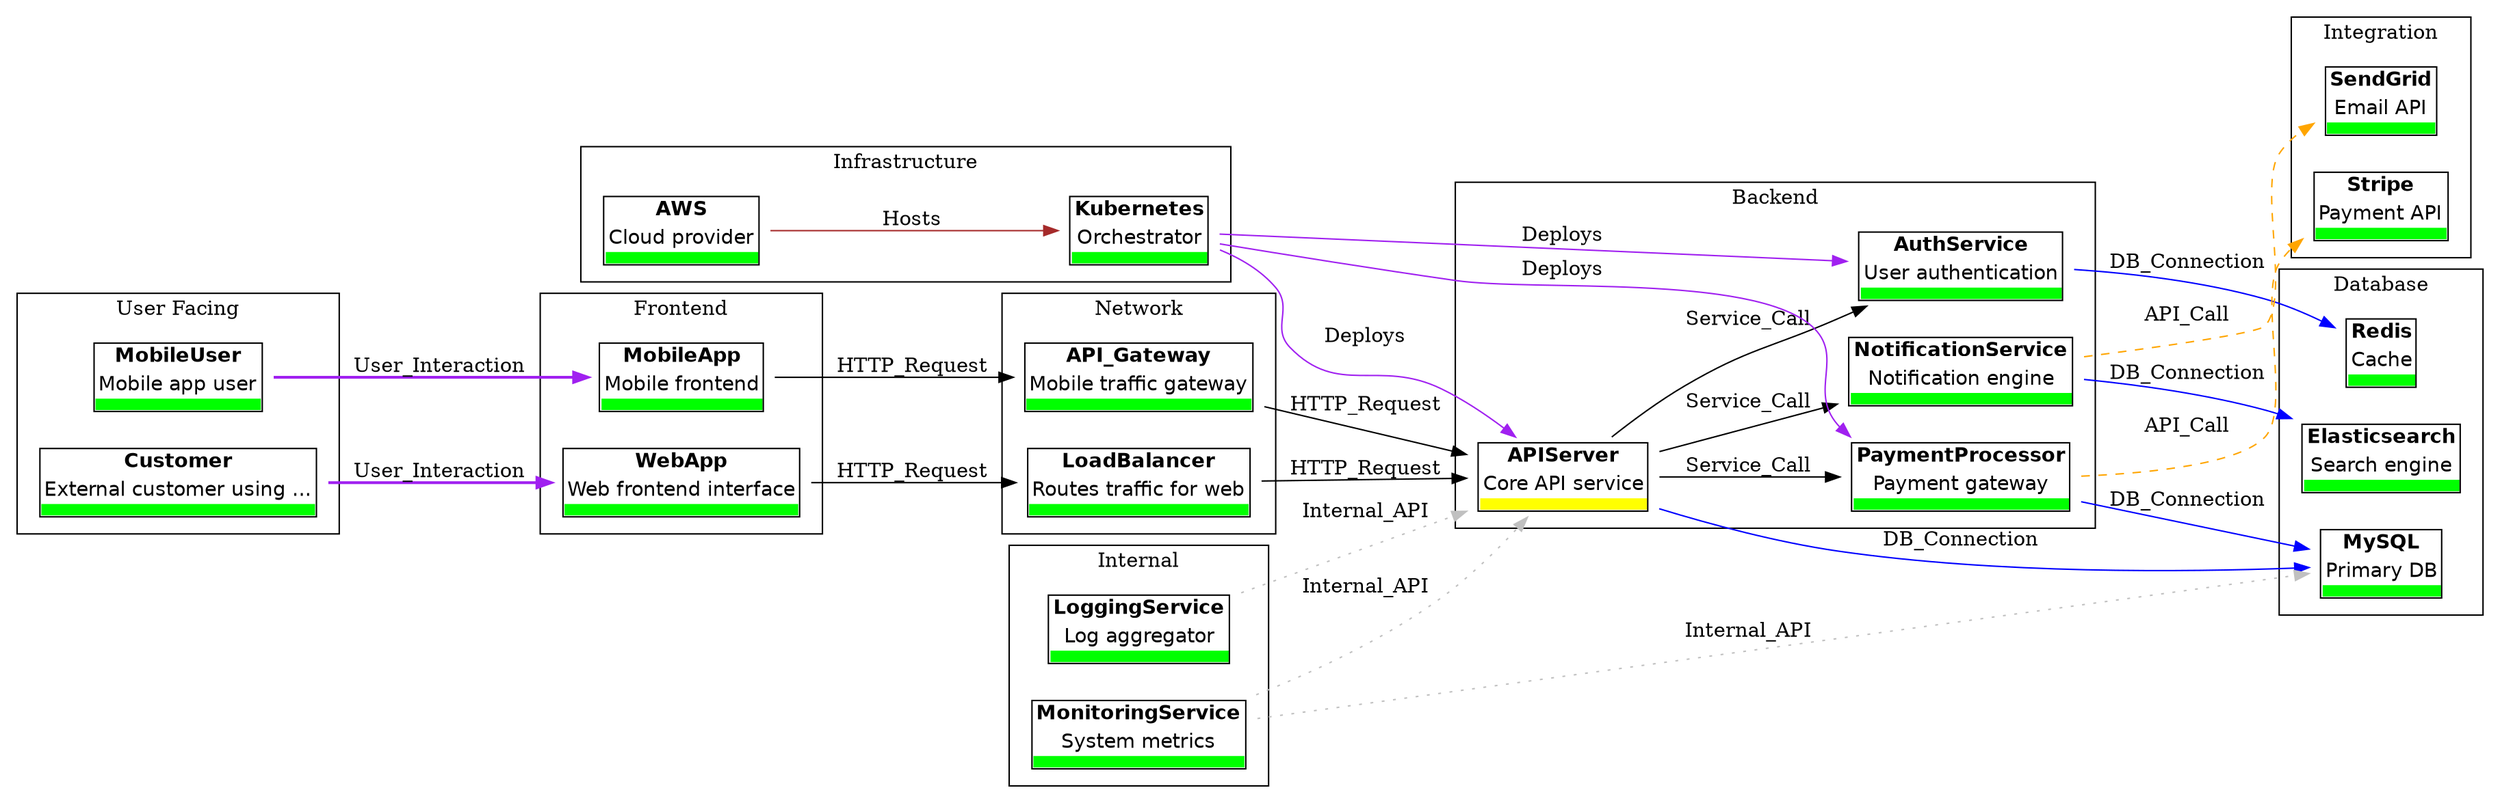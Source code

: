 digraph Infrastructure {
  rankdir=LR;
  node [shape=plaintext, fontname=Helvetica];
  subgraph cluster_USER_FACING {
    label="User Facing";
    Customer [tooltip="Customer: External customer using the platform\nStatus: healthy\nOwner: product\nEnvironment: production\nTags: [external]" label=<
      <TABLE BORDER="1" CELLBORDER="0" CELLSPACING="0">
        <TR><TD><B>Customer</B></TD></TR>
        <TR><TD>External customer using ...</TD></TR>
        <TR><TD BGCOLOR="green" HEIGHT="8"></TD></TR>
      </TABLE>
    >];
    MobileUser [tooltip="MobileUser: Mobile app user\nStatus: healthy\nOwner: product\nEnvironment: production\nTags: [mobile]" label=<
      <TABLE BORDER="1" CELLBORDER="0" CELLSPACING="0">
        <TR><TD><B>MobileUser</B></TD></TR>
        <TR><TD>Mobile app user</TD></TR>
        <TR><TD BGCOLOR="green" HEIGHT="8"></TD></TR>
      </TABLE>
    >];
  }
  subgraph cluster_FRONTEND {
    label="Frontend";
    WebApp [tooltip="WebApp: Web frontend interface\nStatus: healthy\nOwner: web-team\nEnvironment: production\nTags: [critical]\nDeployment:\nenv:\n    - name: API_URL\n      value: https://api.example.com\nimage: registry/webapp:v1\nreplicas: 2\n" label=<
      <TABLE BORDER="1" CELLBORDER="0" CELLSPACING="0">
        <TR><TD><B>WebApp</B></TD></TR>
        <TR><TD>Web frontend interface</TD></TR>
        <TR><TD BGCOLOR="green" HEIGHT="8"></TD></TR>
      </TABLE>
    >];
    MobileApp [tooltip="MobileApp: Mobile frontend\nStatus: healthy\nOwner: mobile-team\nEnvironment: production\nTags: [react-native]" label=<
      <TABLE BORDER="1" CELLBORDER="0" CELLSPACING="0">
        <TR><TD><B>MobileApp</B></TD></TR>
        <TR><TD>Mobile frontend</TD></TR>
        <TR><TD BGCOLOR="green" HEIGHT="8"></TD></TR>
      </TABLE>
    >];
  }
  subgraph cluster_NETWORK {
    label="Network";
    LoadBalancer [tooltip="LoadBalancer: Routes traffic for web\nStatus: healthy\nOwner: infra\nEnvironment: production" label=<
      <TABLE BORDER="1" CELLBORDER="0" CELLSPACING="0">
        <TR><TD><B>LoadBalancer</B></TD></TR>
        <TR><TD>Routes traffic for web</TD></TR>
        <TR><TD BGCOLOR="green" HEIGHT="8"></TD></TR>
      </TABLE>
    >];
    API_Gateway [tooltip="API_Gateway: Mobile traffic gateway\nStatus: healthy\nOwner: infra\nEnvironment: production" label=<
      <TABLE BORDER="1" CELLBORDER="0" CELLSPACING="0">
        <TR><TD><B>API_Gateway</B></TD></TR>
        <TR><TD>Mobile traffic gateway</TD></TR>
        <TR><TD BGCOLOR="green" HEIGHT="8"></TD></TR>
      </TABLE>
    >];
  }
  subgraph cluster_BACKEND {
    label="Backend";
    APIServer [tooltip="APIServer: Core API service\nStatus: degraded\nOwner: backend-team\nEnvironment: production\nTags: [critical]\nDeployment:\nimage: registry/apiservice:v2.0\nreplicas: 3\n" label=<
      <TABLE BORDER="1" CELLBORDER="0" CELLSPACING="0">
        <TR><TD><B>APIServer</B></TD></TR>
        <TR><TD>Core API service</TD></TR>
        <TR><TD BGCOLOR="yellow" HEIGHT="8"></TD></TR>
      </TABLE>
    >];
    AuthService [tooltip="AuthService: User authentication\nStatus: healthy\nOwner: security\nEnvironment: production\nDeployment:\nimage: registry/auth:v1.0\nreplicas: 2\n" label=<
      <TABLE BORDER="1" CELLBORDER="0" CELLSPACING="0">
        <TR><TD><B>AuthService</B></TD></TR>
        <TR><TD>User authentication</TD></TR>
        <TR><TD BGCOLOR="green" HEIGHT="8"></TD></TR>
      </TABLE>
    >];
    PaymentProcessor [tooltip="PaymentProcessor: Payment gateway\nStatus: healthy\nOwner: payments\nEnvironment: production\nDeployment:\nimage: registry/payments:v1.3\nreplicas: 2\n" label=<
      <TABLE BORDER="1" CELLBORDER="0" CELLSPACING="0">
        <TR><TD><B>PaymentProcessor</B></TD></TR>
        <TR><TD>Payment gateway</TD></TR>
        <TR><TD BGCOLOR="green" HEIGHT="8"></TD></TR>
      </TABLE>
    >];
    NotificationService [tooltip="NotificationService: Notification engine\nStatus: healthy\nOwner: comms\nEnvironment: production\nDeployment:\nimage: registry/notifier:v1.1\nreplicas: 1\n" label=<
      <TABLE BORDER="1" CELLBORDER="0" CELLSPACING="0">
        <TR><TD><B>NotificationService</B></TD></TR>
        <TR><TD>Notification engine</TD></TR>
        <TR><TD BGCOLOR="green" HEIGHT="8"></TD></TR>
      </TABLE>
    >];
  }
  subgraph cluster_DATABASE {
    label="Database";
    MySQL [tooltip="MySQL: Primary DB\nStatus: healthy\nOwner: db-team\nEnvironment: production" label=<
      <TABLE BORDER="1" CELLBORDER="0" CELLSPACING="0">
        <TR><TD><B>MySQL</B></TD></TR>
        <TR><TD>Primary DB</TD></TR>
        <TR><TD BGCOLOR="green" HEIGHT="8"></TD></TR>
      </TABLE>
    >];
    Redis [tooltip="Redis: Cache\nStatus: healthy\nOwner: platform\nEnvironment: production" label=<
      <TABLE BORDER="1" CELLBORDER="0" CELLSPACING="0">
        <TR><TD><B>Redis</B></TD></TR>
        <TR><TD>Cache</TD></TR>
        <TR><TD BGCOLOR="green" HEIGHT="8"></TD></TR>
      </TABLE>
    >];
    Elasticsearch [tooltip="Elasticsearch: Search engine\nStatus: healthy\nOwner: platform\nEnvironment: production" label=<
      <TABLE BORDER="1" CELLBORDER="0" CELLSPACING="0">
        <TR><TD><B>Elasticsearch</B></TD></TR>
        <TR><TD>Search engine</TD></TR>
        <TR><TD BGCOLOR="green" HEIGHT="8"></TD></TR>
      </TABLE>
    >];
  }
  subgraph cluster_INTEGRATION {
    label="Integration";
    Stripe [tooltip="Stripe: Payment API\nStatus: healthy\nOwner: integrations\nEnvironment: production\nTags: [external]" label=<
      <TABLE BORDER="1" CELLBORDER="0" CELLSPACING="0">
        <TR><TD><B>Stripe</B></TD></TR>
        <TR><TD>Payment API</TD></TR>
        <TR><TD BGCOLOR="green" HEIGHT="8"></TD></TR>
      </TABLE>
    >];
    SendGrid [tooltip="SendGrid: Email API\nStatus: healthy\nOwner: integrations\nEnvironment: production\nTags: [external]" label=<
      <TABLE BORDER="1" CELLBORDER="0" CELLSPACING="0">
        <TR><TD><B>SendGrid</B></TD></TR>
        <TR><TD>Email API</TD></TR>
        <TR><TD BGCOLOR="green" HEIGHT="8"></TD></TR>
      </TABLE>
    >];
  }
  subgraph cluster_INTERNAL {
    label="Internal";
    LoggingService [tooltip="LoggingService: Log aggregator\nStatus: healthy\nOwner: platform\nEnvironment: production" label=<
      <TABLE BORDER="1" CELLBORDER="0" CELLSPACING="0">
        <TR><TD><B>LoggingService</B></TD></TR>
        <TR><TD>Log aggregator</TD></TR>
        <TR><TD BGCOLOR="green" HEIGHT="8"></TD></TR>
      </TABLE>
    >];
    MonitoringService [tooltip="MonitoringService: System metrics\nStatus: healthy\nOwner: sre\nEnvironment: production" label=<
      <TABLE BORDER="1" CELLBORDER="0" CELLSPACING="0">
        <TR><TD><B>MonitoringService</B></TD></TR>
        <TR><TD>System metrics</TD></TR>
        <TR><TD BGCOLOR="green" HEIGHT="8"></TD></TR>
      </TABLE>
    >];
  }
  subgraph cluster_INFRASTRUCTURE {
    label="Infrastructure";
    Kubernetes [tooltip="Kubernetes: Orchestrator\nStatus: healthy\nOwner: platform\nEnvironment: production" label=<
      <TABLE BORDER="1" CELLBORDER="0" CELLSPACING="0">
        <TR><TD><B>Kubernetes</B></TD></TR>
        <TR><TD>Orchestrator</TD></TR>
        <TR><TD BGCOLOR="green" HEIGHT="8"></TD></TR>
      </TABLE>
    >];
    AWS [tooltip="AWS: Cloud provider\nStatus: healthy\nOwner: devops\nEnvironment: production" label=<
      <TABLE BORDER="1" CELLBORDER="0" CELLSPACING="0">
        <TR><TD><B>AWS</B></TD></TR>
        <TR><TD>Cloud provider</TD></TR>
        <TR><TD BGCOLOR="green" HEIGHT="8"></TD></TR>
      </TABLE>
    >];
  }
  Customer -> WebApp [label="User_Interaction", color=purple, style=bold];
  MobileUser -> MobileApp [label="User_Interaction", color=purple, style=bold];
  WebApp -> LoadBalancer [label="HTTP_Request", color=black];
  MobileApp -> API_Gateway [label="HTTP_Request", color=black];
  LoadBalancer -> APIServer [label="HTTP_Request", color=black];
  API_Gateway -> APIServer [label="HTTP_Request", color=black];
  APIServer -> AuthService [label="Service_Call", color=black];
  APIServer -> PaymentProcessor [label="Service_Call", color=black];
  APIServer -> NotificationService [label="Service_Call", color=black];
  APIServer -> MySQL [label="DB_Connection", color=blue];
  AuthService -> Redis [label="DB_Connection", color=blue];
  PaymentProcessor -> MySQL [label="DB_Connection", color=blue];
  NotificationService -> Elasticsearch [label="DB_Connection", color=blue];
  PaymentProcessor -> Stripe [label="API_Call", color=orange, style=dashed];
  NotificationService -> SendGrid [label="API_Call", color=orange, style=dashed];
  LoggingService -> APIServer [label="Internal_API", color=gray, style=dotted];
  MonitoringService -> APIServer [label="Internal_API", color=gray, style=dotted];
  MonitoringService -> MySQL [label="Internal_API", color=gray, style=dotted];
  Kubernetes -> APIServer [label="Deploys", color=purple];
  Kubernetes -> AuthService [label="Deploys", color=purple];
  Kubernetes -> PaymentProcessor [label="Deploys", color=purple];
  AWS -> Kubernetes [label="Hosts", color=brown];
}
